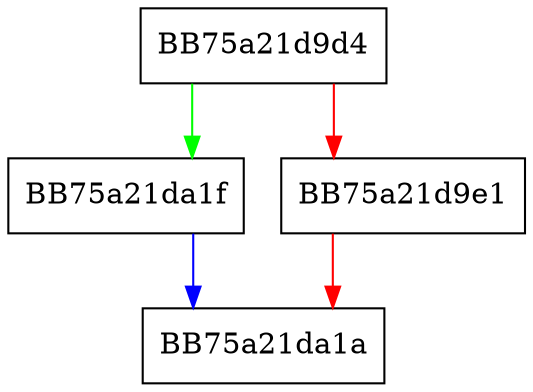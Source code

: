 digraph siga_cksig {
  node [shape="box"];
  graph [splines=ortho];
  BB75a21d9d4 -> BB75a21da1f [color="green"];
  BB75a21d9d4 -> BB75a21d9e1 [color="red"];
  BB75a21d9e1 -> BB75a21da1a [color="red"];
  BB75a21da1f -> BB75a21da1a [color="blue"];
}